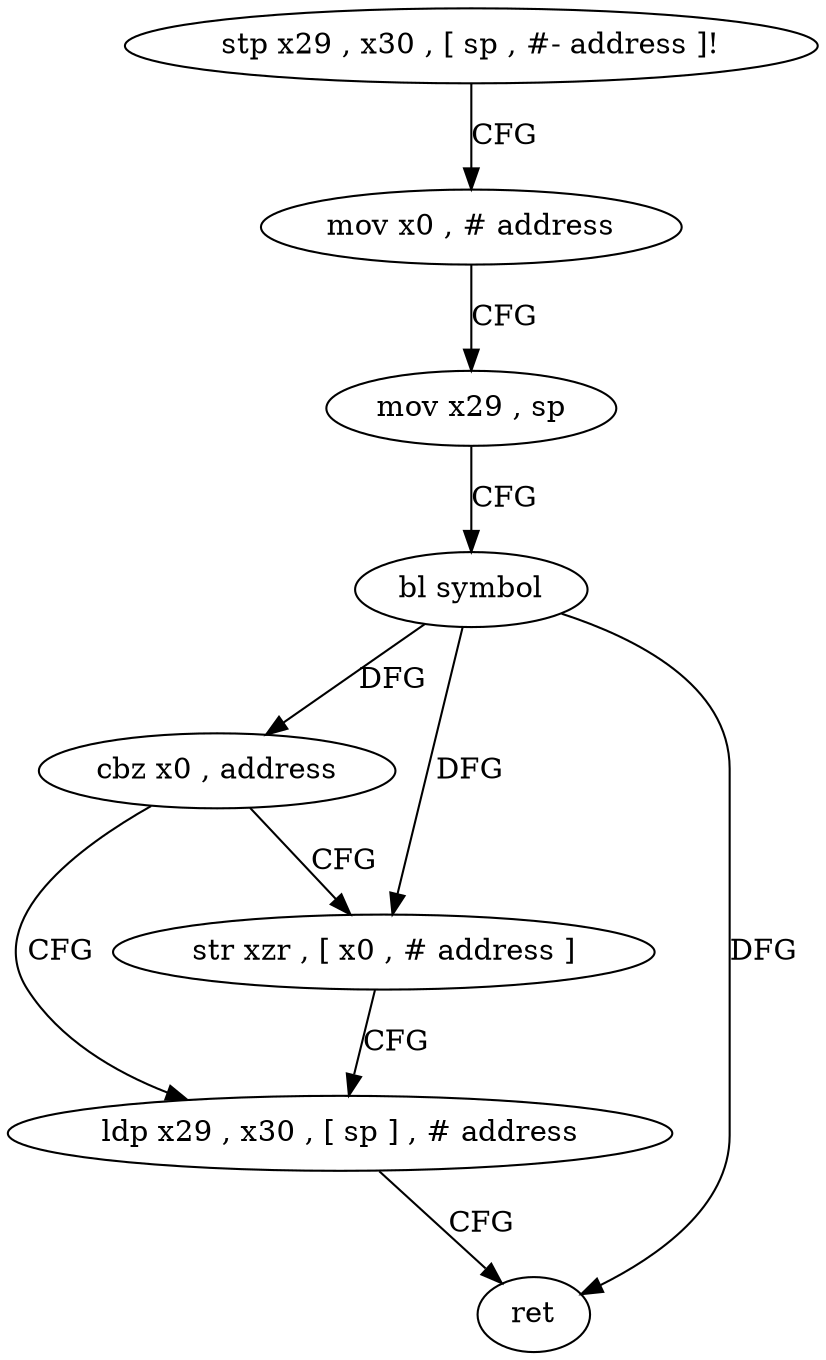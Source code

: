digraph "func" {
"148616" [label = "stp x29 , x30 , [ sp , #- address ]!" ]
"148620" [label = "mov x0 , # address" ]
"148624" [label = "mov x29 , sp" ]
"148628" [label = "bl symbol" ]
"148632" [label = "cbz x0 , address" ]
"148640" [label = "ldp x29 , x30 , [ sp ] , # address" ]
"148636" [label = "str xzr , [ x0 , # address ]" ]
"148644" [label = "ret" ]
"148616" -> "148620" [ label = "CFG" ]
"148620" -> "148624" [ label = "CFG" ]
"148624" -> "148628" [ label = "CFG" ]
"148628" -> "148632" [ label = "DFG" ]
"148628" -> "148644" [ label = "DFG" ]
"148628" -> "148636" [ label = "DFG" ]
"148632" -> "148640" [ label = "CFG" ]
"148632" -> "148636" [ label = "CFG" ]
"148640" -> "148644" [ label = "CFG" ]
"148636" -> "148640" [ label = "CFG" ]
}
